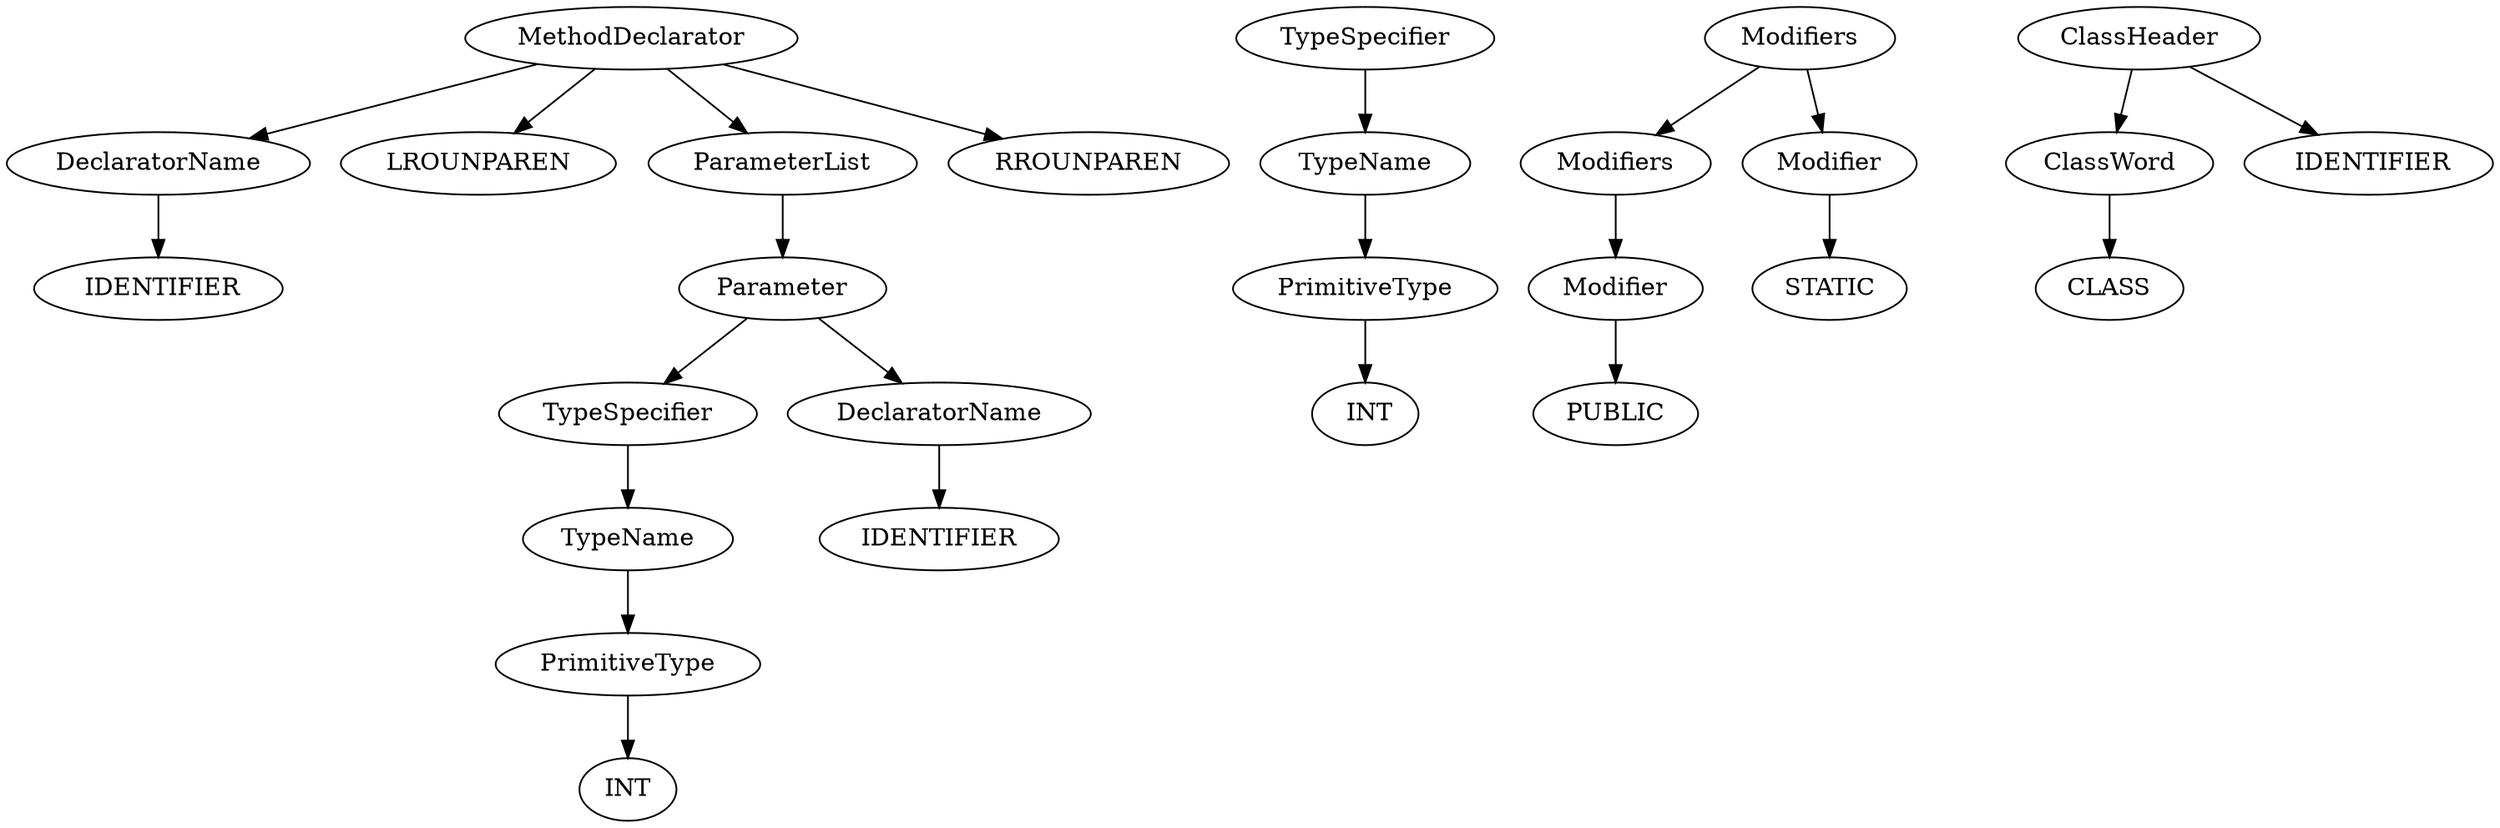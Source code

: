 digraph ParseTree{
MethodDeclarator_1 [ label = "MethodDeclarator" ]
DeclaratorName_1 [ label = "DeclaratorName" ]
LROUNPAREN_1 [ label = "LROUNPAREN" ]
ParameterList_1 [ label = "ParameterList" ]
RROUNPAREN_1 [ label = "RROUNPAREN" ]
MethodDeclarator_1 -> DeclaratorName_1  , LROUNPAREN_1 , ParameterList_1 , RROUNPAREN_1
ParameterList_1 [ label = "ParameterList" ]
Parameter_1 [ label = "Parameter" ]
ParameterList_1 -> Parameter_1 
Parameter_1 [ label = "Parameter" ]
TypeSpecifier_1 [ label = "TypeSpecifier" ]
DeclaratorName_2 [ label =" DeclaratorName" ]
Parameter_1 -> TypeSpecifier_1  , DeclaratorName_2
DeclaratorName_2 [ label = "DeclaratorName" ]
IDENTIFIER_1 [ label = "IDENTIFIER" ]
DeclaratorName_2 -> IDENTIFIER_1 
TypeSpecifier_1 [ label = "TypeSpecifier" ]
TypeName_1 [ label = "TypeName" ]
TypeSpecifier_1 -> TypeName_1 
TypeName_1 [ label = "TypeName" ]
PrimitiveType_1 [ label = "PrimitiveType" ]
TypeName_1 -> PrimitiveType_1 
PrimitiveType_1 [ label = "PrimitiveType" ]
INT_1 [ label = "INT" ]
PrimitiveType_1 -> INT_1 
DeclaratorName_1 [ label = "DeclaratorName" ]
IDENTIFIER_2 [ label =" IDENTIFIER" ]
DeclaratorName_1 -> IDENTIFIER_2 
TypeSpecifier_0 [ label = "TypeSpecifier" ]
TypeName_2 [ label =" TypeName" ]
TypeSpecifier_0 -> TypeName_2 
TypeName_2 [ label = "TypeName" ]
PrimitiveType_2 [ label =" PrimitiveType" ]
TypeName_2 -> PrimitiveType_2 
PrimitiveType_2 [ label = "PrimitiveType" ]
INT_2 [ label =" INT" ]
PrimitiveType_2 -> INT_2 
Modifiers_1 [ label = "Modifiers" ]
Modifiers_2 [ label =" Modifiers" ]
Modifier_1 [ label = "Modifier" ]
Modifiers_1 -> Modifiers_2  , Modifier_1
Modifier_1 [ label = "Modifier" ]
STATIC_1 [ label = "STATIC" ]
Modifier_1 -> STATIC_1 
Modifiers_2 [ label = "Modifiers" ]
Modifier_2 [ label =" Modifier" ]
Modifiers_2 -> Modifier_2 
Modifier_2 [ label = "Modifier" ]
PUBLIC_1 [ label = "PUBLIC" ]
Modifier_2 -> PUBLIC_1 
ClassHeader_1 [ label = "ClassHeader" ]
ClassWord_1 [ label = "ClassWord" ]
IDENTIFIER_3 [ label =" IDENTIFIER" ]
ClassHeader_1 -> ClassWord_1  , IDENTIFIER_3
ClassWord_1 [ label = "ClassWord" ]
CLASS_1 [ label = "CLASS" ]
ClassWord_1 -> CLASS_1 
}
